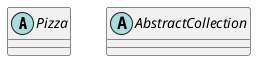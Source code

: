 ﻿@startuml
'https://plantuml.com/class-diagram

abstract class Pizza{

}
abstract AbstractCollection
/'
interface List
interface Collection

List <|-- AbstractList
Collection <|-- AbstractCollection

Collection <|- List
AbstractCollection <|- AbstractList
AbstractList <|-- ArrayList

class ArrayList {
Object[] elementData
size()
}

enum TimeUnit {
DAYS
HOURS
MINUTES
}
'/

@enduml